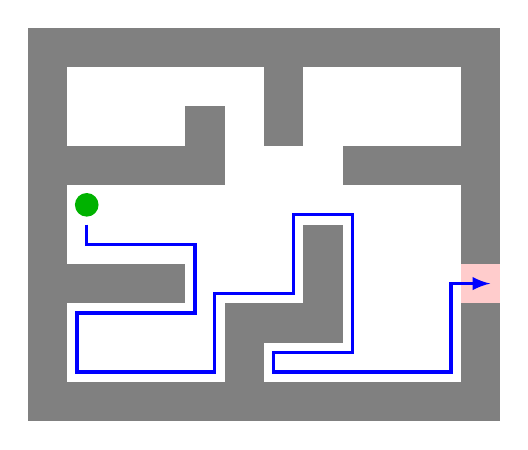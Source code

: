\begin{tikzpicture}[scale=0.5]

\fill[gray] (-1,-1) rectangle ++(12,1);
\fill[gray] (-1,8) rectangle ++(12,1);
\fill[gray] (0,0) rectangle ++(-1,8);
\fill[gray] (10,0) rectangle ++(1,8);



\fill[gray] (0,5) rectangle ++(4,1);
\fill[gray] (3,6) rectangle ++(1,1);

\fill[gray] (10,5) rectangle ++(-3,1);

\fill[gray] (5,8) rectangle ++(1,-2);

\fill[gray] (4,0) rectangle ++(1,2);
\fill[gray] (5,1) rectangle ++(2,1);
\fill[gray] (6,2) rectangle ++(1,2);

\fill[gray] (0,2) rectangle ++(3,1);


\fill[green!70!black] (0.5,4.5) circle (0.3);% node[black, left=1cm]{départ};
\fill[red!20] (10,2) rectangle ++ (1,1); % node[black, below right]{sortie};

\draw[-latex, blue, very thick] (0.5,4) -- ++(0,-0.5) -- ++(2.75,0) -- ++ (0,-1.75) -- ++(-3,0) -- ++(0,-1.5) -- ++(3.5,0) -- ++(0,2) -- ++ (2,0) -- ++ (0,2) -- ++(1.5,0) -- ++(0,-3.5) -- ++(-2,0) -- ++(0,-0.5) -- ++(4.5,0) -- ++(0,2.25) -- ++(1,0);

\end{tikzpicture}